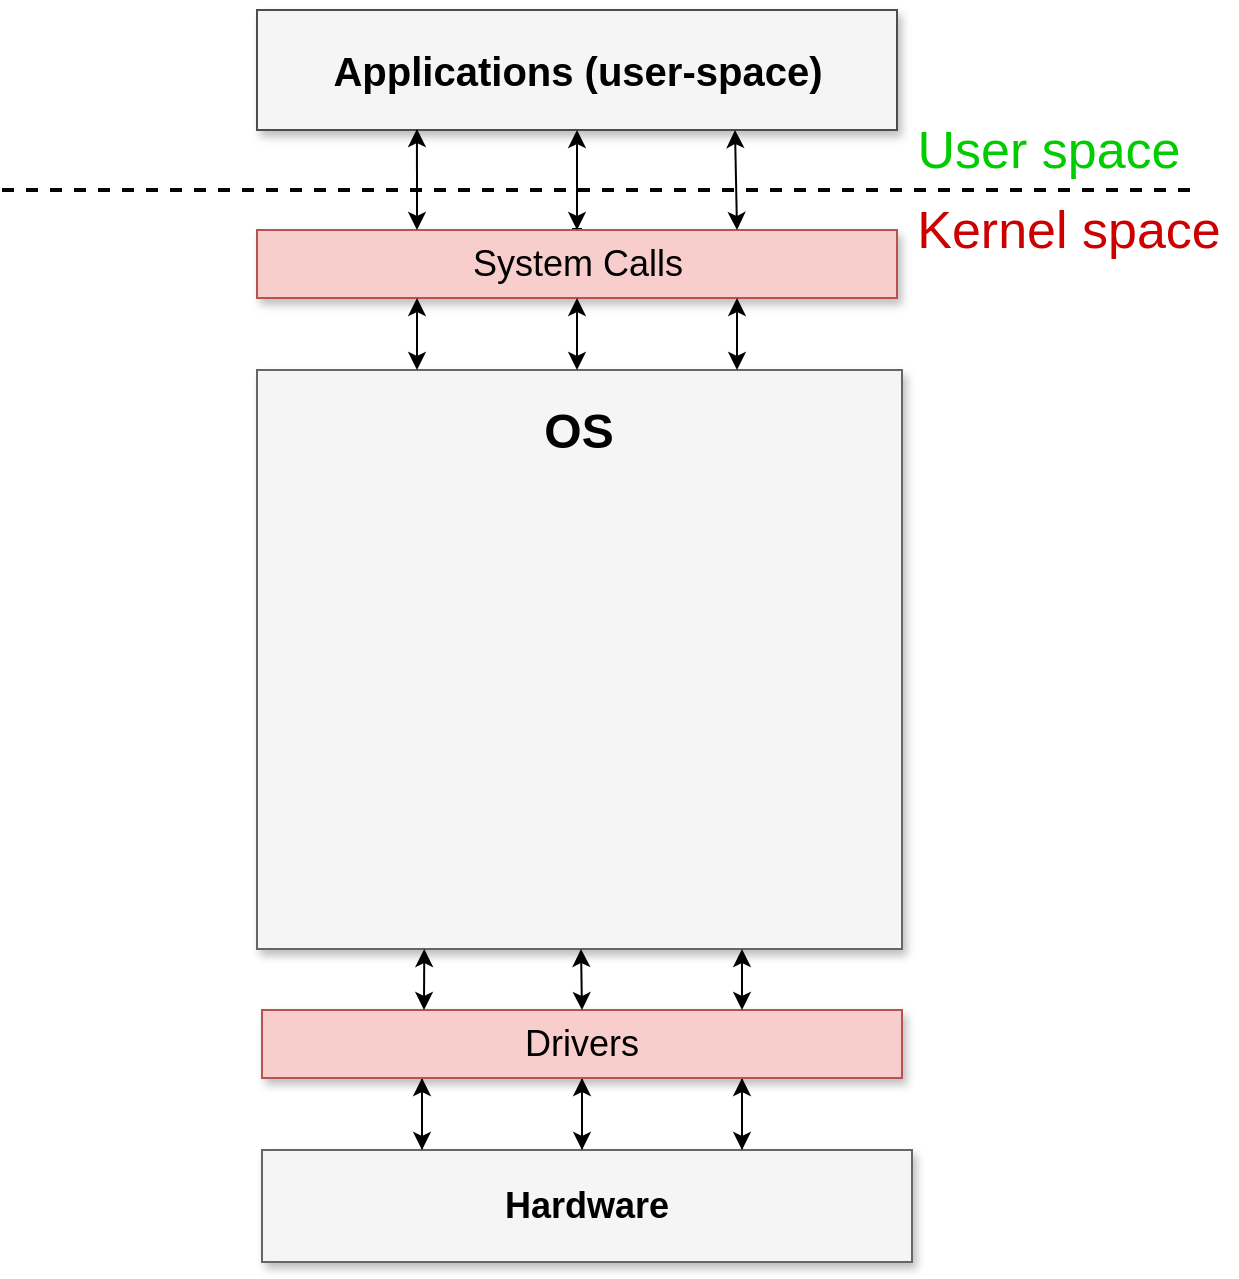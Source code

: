 <mxfile version="12.6.5" type="device" pages="4"><diagram name="All" id="90a13364-a465-7bf4-72fc-28e22215d7a0"><mxGraphModel dx="1483" dy="790" grid="1" gridSize="10" guides="1" tooltips="1" connect="1" arrows="1" fold="1" page="1" pageScale="1.5" pageWidth="1169" pageHeight="826" background="#ffffff" math="0" shadow="0"><root><mxCell id="0" style=";html=1;"/><mxCell id="1" style=";html=1;" parent="0"/><mxCell id="Ql11c1CVdPi-7cgk32mz-1" style="edgeStyle=orthogonalEdgeStyle;rounded=0;orthogonalLoop=1;jettySize=auto;html=1;exitX=0.25;exitY=0;exitDx=0;exitDy=0;entryX=0.25;entryY=1;entryDx=0;entryDy=0;" edge="1" parent="1" source="Ql11c1CVdPi-7cgk32mz-4" target="Ql11c1CVdPi-7cgk32mz-8"><mxGeometry relative="1" as="geometry"/></mxCell><mxCell id="Ql11c1CVdPi-7cgk32mz-2" style="edgeStyle=orthogonalEdgeStyle;rounded=0;orthogonalLoop=1;jettySize=auto;html=1;exitX=0.5;exitY=0;exitDx=0;exitDy=0;entryX=0.5;entryY=1;entryDx=0;entryDy=0;" edge="1" parent="1" source="Ql11c1CVdPi-7cgk32mz-4" target="Ql11c1CVdPi-7cgk32mz-8"><mxGeometry relative="1" as="geometry"/></mxCell><mxCell id="Ql11c1CVdPi-7cgk32mz-3" style="edgeStyle=orthogonalEdgeStyle;rounded=0;orthogonalLoop=1;jettySize=auto;html=1;exitX=0.75;exitY=0;exitDx=0;exitDy=0;entryX=0.75;entryY=1;entryDx=0;entryDy=0;" edge="1" parent="1" source="Ql11c1CVdPi-7cgk32mz-4" target="Ql11c1CVdPi-7cgk32mz-8"><mxGeometry relative="1" as="geometry"/></mxCell><mxCell id="Ql11c1CVdPi-7cgk32mz-4" value="&lt;b&gt;Hardware&lt;/b&gt;" style="whiteSpace=wrap;html=1;shadow=1;fontSize=18;fillColor=#f5f5f5;strokeColor=#666666;" vertex="1" parent="1"><mxGeometry x="780" y="810" width="325" height="56" as="geometry"/></mxCell><mxCell id="Ql11c1CVdPi-7cgk32mz-5" style="edgeStyle=orthogonalEdgeStyle;rounded=0;orthogonalLoop=1;jettySize=auto;html=1;exitX=0.25;exitY=1;exitDx=0;exitDy=0;" edge="1" parent="1" source="Ql11c1CVdPi-7cgk32mz-8"><mxGeometry relative="1" as="geometry"><mxPoint x="860" y="810" as="targetPoint"/></mxGeometry></mxCell><mxCell id="Ql11c1CVdPi-7cgk32mz-6" style="edgeStyle=orthogonalEdgeStyle;rounded=0;orthogonalLoop=1;jettySize=auto;html=1;exitX=0.5;exitY=1;exitDx=0;exitDy=0;" edge="1" parent="1" source="Ql11c1CVdPi-7cgk32mz-8"><mxGeometry relative="1" as="geometry"><mxPoint x="940" y="810" as="targetPoint"/></mxGeometry></mxCell><mxCell id="Ql11c1CVdPi-7cgk32mz-7" style="edgeStyle=orthogonalEdgeStyle;rounded=0;orthogonalLoop=1;jettySize=auto;html=1;exitX=0.75;exitY=1;exitDx=0;exitDy=0;" edge="1" parent="1" source="Ql11c1CVdPi-7cgk32mz-8"><mxGeometry relative="1" as="geometry"><mxPoint x="1020" y="810" as="targetPoint"/></mxGeometry></mxCell><mxCell id="Ql11c1CVdPi-7cgk32mz-8" value="Drivers" style="whiteSpace=wrap;html=1;shadow=1;fontSize=18;fillColor=#f8cecc;strokeColor=#b85450;" vertex="1" parent="1"><mxGeometry x="780" y="740" width="320" height="34" as="geometry"/></mxCell><mxCell id="Ql11c1CVdPi-7cgk32mz-9" value="&lt;b&gt;Applications (user-space)&lt;/b&gt;" style="whiteSpace=wrap;html=1;shadow=1;fontSize=20;fillColor=#f5f5f5;strokeColor=#4D4D4D;strokeWidth=1;" vertex="1" parent="1"><mxGeometry x="777.5" y="240" width="320" height="60" as="geometry"/></mxCell><mxCell id="Ql11c1CVdPi-7cgk32mz-10" style="edgeStyle=orthogonalEdgeStyle;shape=link;rounded=0;orthogonalLoop=1;jettySize=auto;html=1;shadow=0;strokeWidth=2;" edge="1" parent="1" source="Ql11c1CVdPi-7cgk32mz-11"><mxGeometry relative="1" as="geometry"><mxPoint x="937.5" y="350" as="targetPoint"/></mxGeometry></mxCell><mxCell id="Ql11c1CVdPi-7cgk32mz-11" value="System Calls" style="whiteSpace=wrap;html=1;shadow=1;fontSize=18;fillColor=#f8cecc;strokeColor=#b85450;rounded=0;glass=0;comic=0;absoluteArcSize=0;noLabel=0;fixDash=0;autosize=0;collapsible=0;container=0;recursiveResize=1;expand=1;part=0;movable=1;" vertex="1" parent="1"><mxGeometry x="777.5" y="350" width="320" height="34" as="geometry"><mxRectangle x="780" y="430" width="140" height="30" as="alternateBounds"/></mxGeometry></mxCell><mxCell id="Ql11c1CVdPi-7cgk32mz-12" value="" style="group;fillColor=#CCCCCC;strokeColor=#000000;rounded=0;glass=0;comic=0;" vertex="1" connectable="0" parent="1"><mxGeometry x="777.5" y="420" width="322.5" height="289.5" as="geometry"/></mxCell><mxCell id="Ql11c1CVdPi-7cgk32mz-13" value="" style="whiteSpace=wrap;html=1;shadow=1;fontSize=18;fillColor=#f5f5f5;strokeColor=#666666;" vertex="1" parent="Ql11c1CVdPi-7cgk32mz-12"><mxGeometry width="322.5" height="289.5" as="geometry"/></mxCell><mxCell id="Ql11c1CVdPi-7cgk32mz-14" value="&lt;font style=&quot;font-size: 24px&quot;&gt;&lt;b&gt;&lt;font style=&quot;font-size: 24px&quot;&gt;OS &lt;br&gt;&lt;/font&gt;&lt;/b&gt;&lt;/font&gt;" style="text;html=1;strokeColor=none;fillColor=none;align=center;verticalAlign=middle;whiteSpace=wrap;rounded=0;" vertex="1" parent="Ql11c1CVdPi-7cgk32mz-12"><mxGeometry x="47.911" width="226.677" height="62.036" as="geometry"/></mxCell><mxCell id="Ql11c1CVdPi-7cgk32mz-15" value="" style="endArrow=classic;startArrow=classic;html=1;entryX=0.25;entryY=1;entryDx=0;entryDy=0;" edge="1" parent="1"><mxGeometry width="50" height="50" relative="1" as="geometry"><mxPoint x="861" y="740" as="sourcePoint"/><mxPoint x="861.125" y="709.5" as="targetPoint"/><Array as="points"/></mxGeometry></mxCell><mxCell id="Ql11c1CVdPi-7cgk32mz-16" value="" style="endArrow=classic;startArrow=classic;html=1;entryX=0.25;entryY=1;entryDx=0;entryDy=0;" edge="1" parent="1"><mxGeometry width="50" height="50" relative="1" as="geometry"><mxPoint x="940" y="740" as="sourcePoint"/><mxPoint x="939.505" y="709.5" as="targetPoint"/><Array as="points"/></mxGeometry></mxCell><mxCell id="Ql11c1CVdPi-7cgk32mz-17" value="" style="endArrow=classic;startArrow=classic;html=1;entryX=0.25;entryY=1;entryDx=0;entryDy=0;exitX=0.75;exitY=0;exitDx=0;exitDy=0;" edge="1" parent="1" source="Ql11c1CVdPi-7cgk32mz-8"><mxGeometry width="50" height="50" relative="1" as="geometry"><mxPoint x="1020.62" y="760" as="sourcePoint"/><mxPoint x="1019.995" y="709.5" as="targetPoint"/><Array as="points"/></mxGeometry></mxCell><mxCell id="Ql11c1CVdPi-7cgk32mz-18" value="" style="endArrow=none;dashed=1;html=1;shadow=0;strokeWidth=2;" edge="1" parent="1"><mxGeometry width="50" height="50" relative="1" as="geometry"><mxPoint x="650" y="330" as="sourcePoint"/><mxPoint x="1250" y="330" as="targetPoint"/><Array as="points"/></mxGeometry></mxCell><mxCell id="Ql11c1CVdPi-7cgk32mz-19" value="&lt;font style=&quot;font-size: 26px&quot; color=&quot;#00CC00&quot;&gt;User space&lt;br&gt;&lt;/font&gt;" style="text;html=1;align=center;verticalAlign=middle;resizable=0;points=[];autosize=1;" vertex="1" parent="1"><mxGeometry x="1097.5" y="300" width="150" height="20" as="geometry"/></mxCell><mxCell id="Ql11c1CVdPi-7cgk32mz-20" value="&lt;font style=&quot;font-size: 26px&quot; color=&quot;#CC0000&quot;&gt;Kernel space&lt;br&gt;&lt;/font&gt;" style="text;html=1;align=center;verticalAlign=middle;resizable=0;points=[];autosize=1;" vertex="1" parent="1"><mxGeometry x="1097.5" y="340" width="170" height="20" as="geometry"/></mxCell><mxCell id="Ql11c1CVdPi-7cgk32mz-21" value="" style="endArrow=classic;startArrow=classic;html=1;entryX=0.25;entryY=1;entryDx=0;entryDy=0;exitX=0.25;exitY=0;exitDx=0;exitDy=0;" edge="1" parent="1" source="Ql11c1CVdPi-7cgk32mz-11"><mxGeometry width="50" height="50" relative="1" as="geometry"><mxPoint x="857.5" y="340" as="sourcePoint"/><mxPoint x="857.475" y="299.5" as="targetPoint"/><Array as="points"/></mxGeometry></mxCell><mxCell id="Ql11c1CVdPi-7cgk32mz-22" value="" style="endArrow=classic;startArrow=classic;html=1;entryX=0.5;entryY=1;entryDx=0;entryDy=0;exitX=0.5;exitY=0;exitDx=0;exitDy=0;" edge="1" parent="1" source="Ql11c1CVdPi-7cgk32mz-11" target="Ql11c1CVdPi-7cgk32mz-9"><mxGeometry width="50" height="50" relative="1" as="geometry"><mxPoint x="935.5" y="340" as="sourcePoint"/><mxPoint x="935.855" y="299.5" as="targetPoint"/><Array as="points"/></mxGeometry></mxCell><mxCell id="Ql11c1CVdPi-7cgk32mz-23" value="" style="endArrow=classic;startArrow=classic;html=1;exitX=0.75;exitY=0;exitDx=0;exitDy=0;" edge="1" parent="1" source="Ql11c1CVdPi-7cgk32mz-11"><mxGeometry width="50" height="50" relative="1" as="geometry"><mxPoint x="1016.5" y="340" as="sourcePoint"/><mxPoint x="1016.5" y="300" as="targetPoint"/><Array as="points"/></mxGeometry></mxCell><mxCell id="Ql11c1CVdPi-7cgk32mz-24" value="" style="endArrow=classic;startArrow=classic;html=1;entryX=0.25;entryY=1;entryDx=0;entryDy=0;" edge="1" parent="1" target="Ql11c1CVdPi-7cgk32mz-11"><mxGeometry width="50" height="50" relative="1" as="geometry"><mxPoint x="857.5" y="420" as="sourcePoint"/><mxPoint x="857.5" y="390" as="targetPoint"/><Array as="points"/></mxGeometry></mxCell><mxCell id="Ql11c1CVdPi-7cgk32mz-25" value="" style="endArrow=classic;startArrow=classic;html=1;entryX=0.5;entryY=1;entryDx=0;entryDy=0;" edge="1" parent="1" target="Ql11c1CVdPi-7cgk32mz-11"><mxGeometry width="50" height="50" relative="1" as="geometry"><mxPoint x="937.5" y="420" as="sourcePoint"/><mxPoint x="937.5" y="390" as="targetPoint"/><Array as="points"/></mxGeometry></mxCell><mxCell id="Ql11c1CVdPi-7cgk32mz-26" value="" style="endArrow=classic;startArrow=classic;html=1;entryX=0.5;entryY=1;entryDx=0;entryDy=0;" edge="1" parent="1"><mxGeometry width="50" height="50" relative="1" as="geometry"><mxPoint x="1017.5" y="420" as="sourcePoint"/><mxPoint x="1017.5" y="384" as="targetPoint"/><Array as="points"><mxPoint x="1017.5" y="400"/></Array></mxGeometry></mxCell></root></mxGraphModel></diagram><diagram id="WJf7KwjANOOt-zBDwLc3" name="OS_1"><mxGraphModel dx="1221" dy="651" grid="1" gridSize="10" guides="1" tooltips="1" connect="1" arrows="1" fold="1" page="1" pageScale="1" pageWidth="827" pageHeight="1169" math="0" shadow="0"><root><mxCell id="HeEma91ZjQmIL1AgWXV0-0"/><mxCell id="HeEma91ZjQmIL1AgWXV0-1" parent="HeEma91ZjQmIL1AgWXV0-0"/><mxCell id="PVWscl8MLxl4rrs3X1gx-19" value="&lt;b&gt;Applications (user-space)&lt;/b&gt;" style="whiteSpace=wrap;html=1;shadow=1;fontSize=20;fillColor=#f5f5f5;strokeColor=#4D4D4D;strokeWidth=1;" vertex="1" parent="HeEma91ZjQmIL1AgWXV0-1"><mxGeometry x="790" y="360" width="320" height="60" as="geometry"/></mxCell><mxCell id="PVWscl8MLxl4rrs3X1gx-20" value="&lt;b&gt;Hardware&lt;/b&gt;" style="whiteSpace=wrap;html=1;shadow=1;fontSize=18;fillColor=#f5f5f5;strokeColor=#666666;" vertex="1" parent="HeEma91ZjQmIL1AgWXV0-1"><mxGeometry x="790" y="810" width="325" height="56" as="geometry"/></mxCell><mxCell id="PVWscl8MLxl4rrs3X1gx-21" style="edgeStyle=orthogonalEdgeStyle;shape=link;rounded=0;orthogonalLoop=1;jettySize=auto;html=1;shadow=0;strokeWidth=2;" edge="1" parent="HeEma91ZjQmIL1AgWXV0-1"><mxGeometry relative="1" as="geometry"><mxPoint x="950" y="470" as="targetPoint"/><mxPoint x="950.059" y="470" as="sourcePoint"/></mxGeometry></mxCell><mxCell id="PVWscl8MLxl4rrs3X1gx-23" value="" style="group;fillColor=#CCCCCC;strokeColor=#000000;rounded=0;glass=0;comic=0;" vertex="1" connectable="0" parent="HeEma91ZjQmIL1AgWXV0-1"><mxGeometry x="790" y="470" width="322.5" height="289.5" as="geometry"/></mxCell><mxCell id="PVWscl8MLxl4rrs3X1gx-24" value="" style="whiteSpace=wrap;html=1;shadow=1;fontSize=18;fillColor=#f5f5f5;strokeColor=#666666;" vertex="1" parent="PVWscl8MLxl4rrs3X1gx-23"><mxGeometry width="322.5" height="289.5" as="geometry"/></mxCell><mxCell id="PVWscl8MLxl4rrs3X1gx-25" value="&lt;font style=&quot;font-size: 24px&quot;&gt;&lt;b&gt;&lt;font style=&quot;font-size: 24px&quot;&gt;OS &lt;br&gt;&lt;/font&gt;&lt;/b&gt;&lt;/font&gt;" style="text;html=1;strokeColor=none;fillColor=none;align=center;verticalAlign=middle;whiteSpace=wrap;rounded=0;" vertex="1" parent="PVWscl8MLxl4rrs3X1gx-23"><mxGeometry x="47.911" width="226.677" height="62.036" as="geometry"/></mxCell><mxCell id="PVWscl8MLxl4rrs3X1gx-26" value="" style="endArrow=classic;startArrow=classic;html=1;entryX=0.25;entryY=1;entryDx=0;entryDy=0;exitX=0.25;exitY=0;exitDx=0;exitDy=0;" edge="1" parent="HeEma91ZjQmIL1AgWXV0-1"><mxGeometry width="50" height="50" relative="1" as="geometry"><mxPoint x="874.25" y="810" as="sourcePoint"/><mxPoint x="873.625" y="759.5" as="targetPoint"/><Array as="points"/></mxGeometry></mxCell><mxCell id="PVWscl8MLxl4rrs3X1gx-27" value="" style="endArrow=classic;startArrow=classic;html=1;entryX=0.25;entryY=1;entryDx=0;entryDy=0;exitX=0.25;exitY=0;exitDx=0;exitDy=0;" edge="1" parent="HeEma91ZjQmIL1AgWXV0-1"><mxGeometry width="50" height="50" relative="1" as="geometry"><mxPoint x="952.63" y="810" as="sourcePoint"/><mxPoint x="952.005" y="759.5" as="targetPoint"/><Array as="points"/></mxGeometry></mxCell><mxCell id="PVWscl8MLxl4rrs3X1gx-28" value="" style="endArrow=classic;startArrow=classic;html=1;entryX=0.25;entryY=1;entryDx=0;entryDy=0;exitX=0.25;exitY=0;exitDx=0;exitDy=0;" edge="1" parent="HeEma91ZjQmIL1AgWXV0-1"><mxGeometry width="50" height="50" relative="1" as="geometry"><mxPoint x="1033.12" y="810" as="sourcePoint"/><mxPoint x="1032.495" y="759.5" as="targetPoint"/><Array as="points"/></mxGeometry></mxCell><mxCell id="PVWscl8MLxl4rrs3X1gx-29" value="" style="endArrow=none;dashed=1;html=1;shadow=0;strokeWidth=2;" edge="1" parent="HeEma91ZjQmIL1AgWXV0-1"><mxGeometry width="50" height="50" relative="1" as="geometry"><mxPoint x="662.5" y="450" as="sourcePoint"/><mxPoint x="1262.5" y="450" as="targetPoint"/><Array as="points"/></mxGeometry></mxCell><mxCell id="PVWscl8MLxl4rrs3X1gx-30" value="&lt;font style=&quot;font-size: 26px&quot; color=&quot;#00CC00&quot;&gt;User space&lt;br&gt;&lt;/font&gt;" style="text;html=1;align=center;verticalAlign=middle;resizable=0;points=[];autosize=1;" vertex="1" parent="HeEma91ZjQmIL1AgWXV0-1"><mxGeometry x="1110" y="420" width="150" height="20" as="geometry"/></mxCell><mxCell id="PVWscl8MLxl4rrs3X1gx-31" value="&lt;font style=&quot;font-size: 26px&quot; color=&quot;#CC0000&quot;&gt;Kernel space&lt;br&gt;&lt;/font&gt;" style="text;html=1;align=center;verticalAlign=middle;resizable=0;points=[];autosize=1;" vertex="1" parent="HeEma91ZjQmIL1AgWXV0-1"><mxGeometry x="1110" y="460" width="170" height="20" as="geometry"/></mxCell><mxCell id="PVWscl8MLxl4rrs3X1gx-32" value="" style="endArrow=classic;startArrow=classic;html=1;entryX=0.25;entryY=1;entryDx=0;entryDy=0;" edge="1" parent="HeEma91ZjQmIL1AgWXV0-1"><mxGeometry width="50" height="50" relative="1" as="geometry"><mxPoint x="870" y="470" as="sourcePoint"/><mxPoint x="869.975" y="419.5" as="targetPoint"/><Array as="points"/></mxGeometry></mxCell><mxCell id="PVWscl8MLxl4rrs3X1gx-33" value="" style="endArrow=classic;startArrow=classic;html=1;entryX=0.5;entryY=1;entryDx=0;entryDy=0;exitX=0.5;exitY=0;exitDx=0;exitDy=0;" edge="1" parent="HeEma91ZjQmIL1AgWXV0-1" target="PVWscl8MLxl4rrs3X1gx-19"><mxGeometry width="50" height="50" relative="1" as="geometry"><mxPoint x="950" y="470" as="sourcePoint"/><mxPoint x="948.355" y="419.5" as="targetPoint"/><Array as="points"/></mxGeometry></mxCell><mxCell id="PVWscl8MLxl4rrs3X1gx-34" value="" style="endArrow=classic;startArrow=classic;html=1;exitX=0.75;exitY=0;exitDx=0;exitDy=0;" edge="1" parent="HeEma91ZjQmIL1AgWXV0-1"><mxGeometry width="50" height="50" relative="1" as="geometry"><mxPoint x="1030.0" y="470" as="sourcePoint"/><mxPoint x="1029" y="420" as="targetPoint"/><Array as="points"/></mxGeometry></mxCell></root></mxGraphModel></diagram><diagram id="9fuTEFoJBUi8RJSGMgCK" name="OS_2"><mxGraphModel dx="1483" dy="790" grid="1" gridSize="10" guides="1" tooltips="1" connect="1" arrows="1" fold="1" page="1" pageScale="1" pageWidth="827" pageHeight="1169" math="0" shadow="0"><root><mxCell id="85NeFMc5qW9iM4s76Jju-0"/><mxCell id="85NeFMc5qW9iM4s76Jju-1" parent="85NeFMc5qW9iM4s76Jju-0"/><mxCell id="85NeFMc5qW9iM4s76Jju-5" value="&lt;b&gt;Applications (user-space)&lt;/b&gt;" style="whiteSpace=wrap;html=1;shadow=1;fontSize=20;fillColor=#f5f5f5;strokeColor=#4D4D4D;strokeWidth=1;" parent="85NeFMc5qW9iM4s76Jju-1" vertex="1"><mxGeometry x="780" y="350" width="320" height="60" as="geometry"/></mxCell><mxCell id="85NeFMc5qW9iM4s76Jju-9" value="&lt;b&gt;Hardware&lt;/b&gt;" style="whiteSpace=wrap;html=1;shadow=1;fontSize=18;fillColor=#f5f5f5;strokeColor=#666666;" parent="85NeFMc5qW9iM4s76Jju-1" vertex="1"><mxGeometry x="780" y="870" width="325" height="56" as="geometry"/></mxCell><mxCell id="9WcApVY2MYq335g5hX60-25" style="edgeStyle=orthogonalEdgeStyle;shape=link;rounded=0;orthogonalLoop=1;jettySize=auto;html=1;shadow=0;strokeWidth=2;" edge="1" parent="85NeFMc5qW9iM4s76Jju-1" source="85NeFMc5qW9iM4s76Jju-13"><mxGeometry relative="1" as="geometry"><mxPoint x="940" y="460" as="targetPoint"/></mxGeometry></mxCell><mxCell id="85NeFMc5qW9iM4s76Jju-13" value="System Calls" style="whiteSpace=wrap;html=1;shadow=1;fontSize=18;fillColor=#f8cecc;strokeColor=#b85450;rounded=0;glass=0;comic=0;absoluteArcSize=0;noLabel=0;fixDash=0;autosize=0;collapsible=0;container=0;recursiveResize=1;expand=1;part=0;movable=1;" parent="85NeFMc5qW9iM4s76Jju-1" vertex="1"><mxGeometry x="780" y="460" width="320" height="34" as="geometry"><mxRectangle x="780" y="430" width="140" height="30" as="alternateBounds"/></mxGeometry></mxCell><mxCell id="85NeFMc5qW9iM4s76Jju-14" value="" style="group;fillColor=#CCCCCC;strokeColor=#000000;rounded=0;glass=0;comic=0;" parent="85NeFMc5qW9iM4s76Jju-1" vertex="1" connectable="0"><mxGeometry x="780" y="530" width="322.5" height="289.5" as="geometry"/></mxCell><mxCell id="85NeFMc5qW9iM4s76Jju-15" value="" style="whiteSpace=wrap;html=1;shadow=1;fontSize=18;fillColor=#f5f5f5;strokeColor=#666666;" parent="85NeFMc5qW9iM4s76Jju-14" vertex="1"><mxGeometry width="322.5" height="289.5" as="geometry"/></mxCell><mxCell id="85NeFMc5qW9iM4s76Jju-16" value="&lt;font style=&quot;font-size: 24px&quot;&gt;&lt;b&gt;&lt;font style=&quot;font-size: 24px&quot;&gt;OS &lt;br&gt;&lt;/font&gt;&lt;/b&gt;&lt;/font&gt;" style="text;html=1;strokeColor=none;fillColor=none;align=center;verticalAlign=middle;whiteSpace=wrap;rounded=0;" parent="85NeFMc5qW9iM4s76Jju-14" vertex="1"><mxGeometry x="47.911" width="226.677" height="62.036" as="geometry"/></mxCell><mxCell id="85NeFMc5qW9iM4s76Jju-34" value="" style="endArrow=classic;startArrow=classic;html=1;entryX=0.25;entryY=1;entryDx=0;entryDy=0;exitX=0.25;exitY=0;exitDx=0;exitDy=0;" parent="85NeFMc5qW9iM4s76Jju-1" edge="1"><mxGeometry width="50" height="50" relative="1" as="geometry"><mxPoint x="864.25" y="870" as="sourcePoint"/><mxPoint x="863.625" y="819.5" as="targetPoint"/><Array as="points"/></mxGeometry></mxCell><mxCell id="9WcApVY2MYq335g5hX60-0" value="" style="endArrow=classic;startArrow=classic;html=1;entryX=0.25;entryY=1;entryDx=0;entryDy=0;exitX=0.25;exitY=0;exitDx=0;exitDy=0;" edge="1" parent="85NeFMc5qW9iM4s76Jju-1"><mxGeometry width="50" height="50" relative="1" as="geometry"><mxPoint x="942.63" y="870" as="sourcePoint"/><mxPoint x="942.005" y="819.5" as="targetPoint"/><Array as="points"/></mxGeometry></mxCell><mxCell id="9WcApVY2MYq335g5hX60-1" value="" style="endArrow=classic;startArrow=classic;html=1;entryX=0.25;entryY=1;entryDx=0;entryDy=0;exitX=0.25;exitY=0;exitDx=0;exitDy=0;" edge="1" parent="85NeFMc5qW9iM4s76Jju-1"><mxGeometry width="50" height="50" relative="1" as="geometry"><mxPoint x="1023.12" y="870" as="sourcePoint"/><mxPoint x="1022.495" y="819.5" as="targetPoint"/><Array as="points"/></mxGeometry></mxCell><mxCell id="9WcApVY2MYq335g5hX60-3" value="" style="endArrow=none;dashed=1;html=1;shadow=0;strokeWidth=2;" edge="1" parent="85NeFMc5qW9iM4s76Jju-1"><mxGeometry width="50" height="50" relative="1" as="geometry"><mxPoint x="652.5" y="440" as="sourcePoint"/><mxPoint x="1252.5" y="440" as="targetPoint"/><Array as="points"/></mxGeometry></mxCell><mxCell id="9WcApVY2MYq335g5hX60-7" value="&lt;font style=&quot;font-size: 26px&quot; color=&quot;#00CC00&quot;&gt;User space&lt;br&gt;&lt;/font&gt;" style="text;html=1;align=center;verticalAlign=middle;resizable=0;points=[];autosize=1;" vertex="1" parent="85NeFMc5qW9iM4s76Jju-1"><mxGeometry x="1100" y="410" width="150" height="20" as="geometry"/></mxCell><mxCell id="9WcApVY2MYq335g5hX60-8" value="&lt;font style=&quot;font-size: 26px&quot; color=&quot;#CC0000&quot;&gt;Kernel space&lt;br&gt;&lt;/font&gt;" style="text;html=1;align=center;verticalAlign=middle;resizable=0;points=[];autosize=1;" vertex="1" parent="85NeFMc5qW9iM4s76Jju-1"><mxGeometry x="1100" y="450" width="170" height="20" as="geometry"/></mxCell><mxCell id="9WcApVY2MYq335g5hX60-11" value="" style="endArrow=classic;startArrow=classic;html=1;entryX=0.25;entryY=1;entryDx=0;entryDy=0;exitX=0.25;exitY=0;exitDx=0;exitDy=0;" edge="1" parent="85NeFMc5qW9iM4s76Jju-1" source="85NeFMc5qW9iM4s76Jju-13"><mxGeometry width="50" height="50" relative="1" as="geometry"><mxPoint x="860" y="450" as="sourcePoint"/><mxPoint x="859.975" y="409.5" as="targetPoint"/><Array as="points"/></mxGeometry></mxCell><mxCell id="9WcApVY2MYq335g5hX60-12" value="" style="endArrow=classic;startArrow=classic;html=1;entryX=0.5;entryY=1;entryDx=0;entryDy=0;exitX=0.5;exitY=0;exitDx=0;exitDy=0;" edge="1" parent="85NeFMc5qW9iM4s76Jju-1" source="85NeFMc5qW9iM4s76Jju-13" target="85NeFMc5qW9iM4s76Jju-5"><mxGeometry width="50" height="50" relative="1" as="geometry"><mxPoint x="938" y="450" as="sourcePoint"/><mxPoint x="938.355" y="409.5" as="targetPoint"/><Array as="points"/></mxGeometry></mxCell><mxCell id="9WcApVY2MYq335g5hX60-13" value="" style="endArrow=classic;startArrow=classic;html=1;exitX=0.75;exitY=0;exitDx=0;exitDy=0;" edge="1" parent="85NeFMc5qW9iM4s76Jju-1" source="85NeFMc5qW9iM4s76Jju-13"><mxGeometry width="50" height="50" relative="1" as="geometry"><mxPoint x="1019" y="450" as="sourcePoint"/><mxPoint x="1019" y="410" as="targetPoint"/><Array as="points"/></mxGeometry></mxCell><mxCell id="9WcApVY2MYq335g5hX60-22" value="" style="endArrow=classic;startArrow=classic;html=1;entryX=0.25;entryY=1;entryDx=0;entryDy=0;" edge="1" parent="85NeFMc5qW9iM4s76Jju-1" target="85NeFMc5qW9iM4s76Jju-13"><mxGeometry width="50" height="50" relative="1" as="geometry"><mxPoint x="860" y="530" as="sourcePoint"/><mxPoint x="860" y="500" as="targetPoint"/><Array as="points"/></mxGeometry></mxCell><mxCell id="9WcApVY2MYq335g5hX60-23" value="" style="endArrow=classic;startArrow=classic;html=1;entryX=0.5;entryY=1;entryDx=0;entryDy=0;" edge="1" parent="85NeFMc5qW9iM4s76Jju-1" target="85NeFMc5qW9iM4s76Jju-13"><mxGeometry width="50" height="50" relative="1" as="geometry"><mxPoint x="940" y="530" as="sourcePoint"/><mxPoint x="940" y="500" as="targetPoint"/><Array as="points"/></mxGeometry></mxCell><mxCell id="9WcApVY2MYq335g5hX60-29" value="" style="endArrow=classic;startArrow=classic;html=1;entryX=0.5;entryY=1;entryDx=0;entryDy=0;" edge="1" parent="85NeFMc5qW9iM4s76Jju-1"><mxGeometry width="50" height="50" relative="1" as="geometry"><mxPoint x="1020" y="530" as="sourcePoint"/><mxPoint x="1020" y="494" as="targetPoint"/><Array as="points"><mxPoint x="1020" y="510"/></Array></mxGeometry></mxCell></root></mxGraphModel></diagram><diagram id="0za0nJpdymvyg-SJQ283" name="OS_3"><mxGraphModel dx="1483" dy="790" grid="1" gridSize="10" guides="1" tooltips="1" connect="1" arrows="1" fold="1" page="1" pageScale="1" pageWidth="827" pageHeight="1169" math="0" shadow="0"><root><mxCell id="I362PwiQkLUiQZ42poMa-0"/><mxCell id="I362PwiQkLUiQZ42poMa-1" parent="I362PwiQkLUiQZ42poMa-0"/><mxCell id="I362PwiQkLUiQZ42poMa-6" style="edgeStyle=orthogonalEdgeStyle;rounded=0;orthogonalLoop=1;jettySize=auto;html=1;exitX=0.25;exitY=0;exitDx=0;exitDy=0;entryX=0.25;entryY=1;entryDx=0;entryDy=0;" parent="I362PwiQkLUiQZ42poMa-1" source="I362PwiQkLUiQZ42poMa-9" target="I362PwiQkLUiQZ42poMa-20" edge="1"><mxGeometry relative="1" as="geometry"/></mxCell><mxCell id="I362PwiQkLUiQZ42poMa-7" style="edgeStyle=orthogonalEdgeStyle;rounded=0;orthogonalLoop=1;jettySize=auto;html=1;exitX=0.5;exitY=0;exitDx=0;exitDy=0;entryX=0.5;entryY=1;entryDx=0;entryDy=0;" parent="I362PwiQkLUiQZ42poMa-1" source="I362PwiQkLUiQZ42poMa-9" target="I362PwiQkLUiQZ42poMa-20" edge="1"><mxGeometry relative="1" as="geometry"/></mxCell><mxCell id="I362PwiQkLUiQZ42poMa-8" style="edgeStyle=orthogonalEdgeStyle;rounded=0;orthogonalLoop=1;jettySize=auto;html=1;exitX=0.75;exitY=0;exitDx=0;exitDy=0;entryX=0.75;entryY=1;entryDx=0;entryDy=0;" parent="I362PwiQkLUiQZ42poMa-1" source="I362PwiQkLUiQZ42poMa-9" target="I362PwiQkLUiQZ42poMa-20" edge="1"><mxGeometry relative="1" as="geometry"/></mxCell><mxCell id="I362PwiQkLUiQZ42poMa-9" value="&lt;b&gt;Hardware&lt;/b&gt;" style="whiteSpace=wrap;html=1;shadow=1;fontSize=18;fillColor=#f5f5f5;strokeColor=#666666;" parent="I362PwiQkLUiQZ42poMa-1" vertex="1"><mxGeometry x="780" y="810" width="325" height="56" as="geometry"/></mxCell><mxCell id="I362PwiQkLUiQZ42poMa-17" style="edgeStyle=orthogonalEdgeStyle;rounded=0;orthogonalLoop=1;jettySize=auto;html=1;exitX=0.25;exitY=1;exitDx=0;exitDy=0;" parent="I362PwiQkLUiQZ42poMa-1" source="I362PwiQkLUiQZ42poMa-20" edge="1"><mxGeometry relative="1" as="geometry"><mxPoint x="860" y="810" as="targetPoint"/></mxGeometry></mxCell><mxCell id="I362PwiQkLUiQZ42poMa-18" style="edgeStyle=orthogonalEdgeStyle;rounded=0;orthogonalLoop=1;jettySize=auto;html=1;exitX=0.5;exitY=1;exitDx=0;exitDy=0;" parent="I362PwiQkLUiQZ42poMa-1" source="I362PwiQkLUiQZ42poMa-20" edge="1"><mxGeometry relative="1" as="geometry"><mxPoint x="940" y="810" as="targetPoint"/></mxGeometry></mxCell><mxCell id="I362PwiQkLUiQZ42poMa-19" style="edgeStyle=orthogonalEdgeStyle;rounded=0;orthogonalLoop=1;jettySize=auto;html=1;exitX=0.75;exitY=1;exitDx=0;exitDy=0;" parent="I362PwiQkLUiQZ42poMa-1" source="I362PwiQkLUiQZ42poMa-20" edge="1"><mxGeometry relative="1" as="geometry"><mxPoint x="1020" y="810" as="targetPoint"/></mxGeometry></mxCell><mxCell id="I362PwiQkLUiQZ42poMa-20" value="Drivers" style="whiteSpace=wrap;html=1;shadow=1;fontSize=18;fillColor=#f8cecc;strokeColor=#b85450;" parent="I362PwiQkLUiQZ42poMa-1" vertex="1"><mxGeometry x="780" y="740" width="320" height="34" as="geometry"/></mxCell><mxCell id="OLg_hEFhVQ7KyC2d_5Li-0" value="&lt;b&gt;Applications (user-space)&lt;/b&gt;" style="whiteSpace=wrap;html=1;shadow=1;fontSize=20;fillColor=#f5f5f5;strokeColor=#4D4D4D;strokeWidth=1;" vertex="1" parent="I362PwiQkLUiQZ42poMa-1"><mxGeometry x="777.5" y="240" width="320" height="60" as="geometry"/></mxCell><mxCell id="OLg_hEFhVQ7KyC2d_5Li-2" style="edgeStyle=orthogonalEdgeStyle;shape=link;rounded=0;orthogonalLoop=1;jettySize=auto;html=1;shadow=0;strokeWidth=2;" edge="1" parent="I362PwiQkLUiQZ42poMa-1" source="OLg_hEFhVQ7KyC2d_5Li-3"><mxGeometry relative="1" as="geometry"><mxPoint x="937.5" y="350" as="targetPoint"/></mxGeometry></mxCell><mxCell id="OLg_hEFhVQ7KyC2d_5Li-3" value="System Calls" style="whiteSpace=wrap;html=1;shadow=1;fontSize=18;fillColor=#f8cecc;strokeColor=#b85450;rounded=0;glass=0;comic=0;absoluteArcSize=0;noLabel=0;fixDash=0;autosize=0;collapsible=0;container=0;recursiveResize=1;expand=1;part=0;movable=1;" vertex="1" parent="I362PwiQkLUiQZ42poMa-1"><mxGeometry x="777.5" y="350" width="320" height="34" as="geometry"><mxRectangle x="780" y="430" width="140" height="30" as="alternateBounds"/></mxGeometry></mxCell><mxCell id="OLg_hEFhVQ7KyC2d_5Li-4" value="" style="group;fillColor=#CCCCCC;strokeColor=#000000;rounded=0;glass=0;comic=0;" vertex="1" connectable="0" parent="I362PwiQkLUiQZ42poMa-1"><mxGeometry x="777.5" y="420" width="322.5" height="289.5" as="geometry"/></mxCell><mxCell id="OLg_hEFhVQ7KyC2d_5Li-5" value="" style="whiteSpace=wrap;html=1;shadow=1;fontSize=18;fillColor=#f5f5f5;strokeColor=#666666;" vertex="1" parent="OLg_hEFhVQ7KyC2d_5Li-4"><mxGeometry width="322.5" height="289.5" as="geometry"/></mxCell><mxCell id="OLg_hEFhVQ7KyC2d_5Li-6" value="&lt;font style=&quot;font-size: 24px&quot;&gt;&lt;b&gt;&lt;font style=&quot;font-size: 24px&quot;&gt;OS &lt;br&gt;&lt;/font&gt;&lt;/b&gt;&lt;/font&gt;" style="text;html=1;strokeColor=none;fillColor=none;align=center;verticalAlign=middle;whiteSpace=wrap;rounded=0;" vertex="1" parent="OLg_hEFhVQ7KyC2d_5Li-4"><mxGeometry x="47.911" width="226.677" height="62.036" as="geometry"/></mxCell><mxCell id="OLg_hEFhVQ7KyC2d_5Li-7" value="" style="endArrow=classic;startArrow=classic;html=1;entryX=0.25;entryY=1;entryDx=0;entryDy=0;" edge="1" parent="I362PwiQkLUiQZ42poMa-1"><mxGeometry width="50" height="50" relative="1" as="geometry"><mxPoint x="861" y="740" as="sourcePoint"/><mxPoint x="861.125" y="709.5" as="targetPoint"/><Array as="points"/></mxGeometry></mxCell><mxCell id="OLg_hEFhVQ7KyC2d_5Li-8" value="" style="endArrow=classic;startArrow=classic;html=1;entryX=0.25;entryY=1;entryDx=0;entryDy=0;" edge="1" parent="I362PwiQkLUiQZ42poMa-1"><mxGeometry width="50" height="50" relative="1" as="geometry"><mxPoint x="940" y="740" as="sourcePoint"/><mxPoint x="939.505" y="709.5" as="targetPoint"/><Array as="points"/></mxGeometry></mxCell><mxCell id="OLg_hEFhVQ7KyC2d_5Li-9" value="" style="endArrow=classic;startArrow=classic;html=1;entryX=0.25;entryY=1;entryDx=0;entryDy=0;exitX=0.75;exitY=0;exitDx=0;exitDy=0;" edge="1" parent="I362PwiQkLUiQZ42poMa-1" source="I362PwiQkLUiQZ42poMa-20"><mxGeometry width="50" height="50" relative="1" as="geometry"><mxPoint x="1020.62" y="760" as="sourcePoint"/><mxPoint x="1019.995" y="709.5" as="targetPoint"/><Array as="points"/></mxGeometry></mxCell><mxCell id="OLg_hEFhVQ7KyC2d_5Li-10" value="" style="endArrow=none;dashed=1;html=1;shadow=0;strokeWidth=2;" edge="1" parent="I362PwiQkLUiQZ42poMa-1"><mxGeometry width="50" height="50" relative="1" as="geometry"><mxPoint x="650" y="330" as="sourcePoint"/><mxPoint x="1250" y="330" as="targetPoint"/><Array as="points"/></mxGeometry></mxCell><mxCell id="OLg_hEFhVQ7KyC2d_5Li-11" value="&lt;font style=&quot;font-size: 26px&quot; color=&quot;#00CC00&quot;&gt;User space&lt;br&gt;&lt;/font&gt;" style="text;html=1;align=center;verticalAlign=middle;resizable=0;points=[];autosize=1;" vertex="1" parent="I362PwiQkLUiQZ42poMa-1"><mxGeometry x="1097.5" y="300" width="150" height="20" as="geometry"/></mxCell><mxCell id="OLg_hEFhVQ7KyC2d_5Li-12" value="&lt;font style=&quot;font-size: 26px&quot; color=&quot;#CC0000&quot;&gt;Kernel space&lt;br&gt;&lt;/font&gt;" style="text;html=1;align=center;verticalAlign=middle;resizable=0;points=[];autosize=1;" vertex="1" parent="I362PwiQkLUiQZ42poMa-1"><mxGeometry x="1097.5" y="340" width="170" height="20" as="geometry"/></mxCell><mxCell id="OLg_hEFhVQ7KyC2d_5Li-13" value="" style="endArrow=classic;startArrow=classic;html=1;entryX=0.25;entryY=1;entryDx=0;entryDy=0;exitX=0.25;exitY=0;exitDx=0;exitDy=0;" edge="1" parent="I362PwiQkLUiQZ42poMa-1" source="OLg_hEFhVQ7KyC2d_5Li-3"><mxGeometry width="50" height="50" relative="1" as="geometry"><mxPoint x="857.5" y="340" as="sourcePoint"/><mxPoint x="857.475" y="299.5" as="targetPoint"/><Array as="points"/></mxGeometry></mxCell><mxCell id="OLg_hEFhVQ7KyC2d_5Li-14" value="" style="endArrow=classic;startArrow=classic;html=1;entryX=0.5;entryY=1;entryDx=0;entryDy=0;exitX=0.5;exitY=0;exitDx=0;exitDy=0;" edge="1" parent="I362PwiQkLUiQZ42poMa-1" source="OLg_hEFhVQ7KyC2d_5Li-3" target="OLg_hEFhVQ7KyC2d_5Li-0"><mxGeometry width="50" height="50" relative="1" as="geometry"><mxPoint x="935.5" y="340" as="sourcePoint"/><mxPoint x="935.855" y="299.5" as="targetPoint"/><Array as="points"/></mxGeometry></mxCell><mxCell id="OLg_hEFhVQ7KyC2d_5Li-15" value="" style="endArrow=classic;startArrow=classic;html=1;exitX=0.75;exitY=0;exitDx=0;exitDy=0;" edge="1" parent="I362PwiQkLUiQZ42poMa-1" source="OLg_hEFhVQ7KyC2d_5Li-3"><mxGeometry width="50" height="50" relative="1" as="geometry"><mxPoint x="1016.5" y="340" as="sourcePoint"/><mxPoint x="1016.5" y="300" as="targetPoint"/><Array as="points"/></mxGeometry></mxCell><mxCell id="OLg_hEFhVQ7KyC2d_5Li-16" value="" style="endArrow=classic;startArrow=classic;html=1;entryX=0.25;entryY=1;entryDx=0;entryDy=0;" edge="1" parent="I362PwiQkLUiQZ42poMa-1" target="OLg_hEFhVQ7KyC2d_5Li-3"><mxGeometry width="50" height="50" relative="1" as="geometry"><mxPoint x="857.5" y="420" as="sourcePoint"/><mxPoint x="857.5" y="390" as="targetPoint"/><Array as="points"/></mxGeometry></mxCell><mxCell id="OLg_hEFhVQ7KyC2d_5Li-17" value="" style="endArrow=classic;startArrow=classic;html=1;entryX=0.5;entryY=1;entryDx=0;entryDy=0;" edge="1" parent="I362PwiQkLUiQZ42poMa-1" target="OLg_hEFhVQ7KyC2d_5Li-3"><mxGeometry width="50" height="50" relative="1" as="geometry"><mxPoint x="937.5" y="420" as="sourcePoint"/><mxPoint x="937.5" y="390" as="targetPoint"/><Array as="points"/></mxGeometry></mxCell><mxCell id="OLg_hEFhVQ7KyC2d_5Li-18" value="" style="endArrow=classic;startArrow=classic;html=1;entryX=0.5;entryY=1;entryDx=0;entryDy=0;" edge="1" parent="I362PwiQkLUiQZ42poMa-1"><mxGeometry width="50" height="50" relative="1" as="geometry"><mxPoint x="1017.5" y="420" as="sourcePoint"/><mxPoint x="1017.5" y="384" as="targetPoint"/><Array as="points"><mxPoint x="1017.5" y="400"/></Array></mxGeometry></mxCell></root></mxGraphModel></diagram></mxfile>